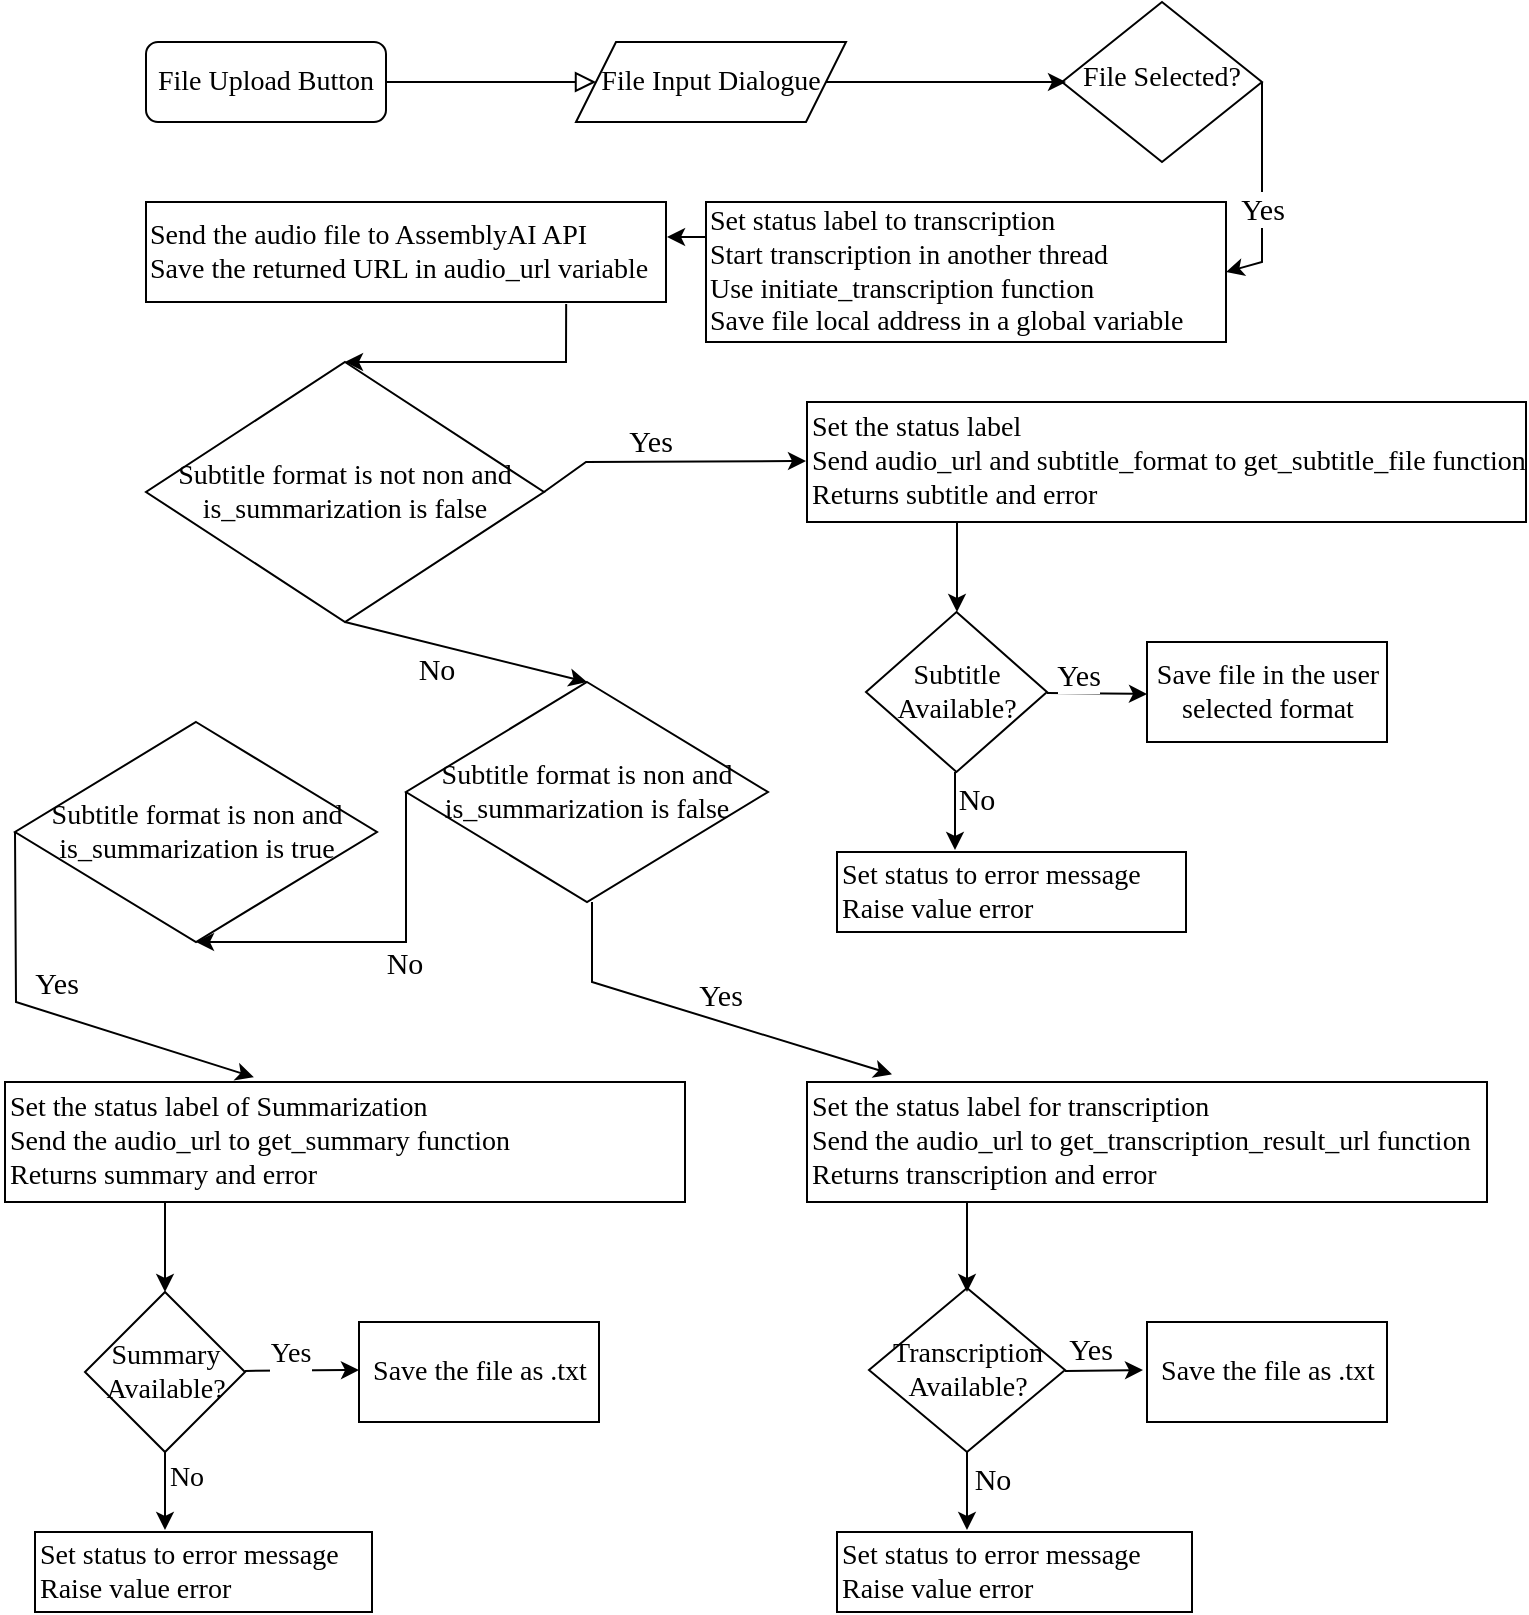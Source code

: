 <mxfile version="24.5.5" type="device">
  <diagram id="C5RBs43oDa-KdzZeNtuy" name="Page-1">
    <mxGraphModel dx="1323" dy="687" grid="1" gridSize="10" guides="1" tooltips="1" connect="1" arrows="1" fold="1" page="1" pageScale="1" pageWidth="827" pageHeight="1169" math="0" shadow="0">
      <root>
        <mxCell id="WIyWlLk6GJQsqaUBKTNV-0" />
        <mxCell id="WIyWlLk6GJQsqaUBKTNV-1" parent="WIyWlLk6GJQsqaUBKTNV-0" />
        <mxCell id="WIyWlLk6GJQsqaUBKTNV-2" value="" style="rounded=0;html=1;jettySize=auto;orthogonalLoop=1;fontSize=11;endArrow=block;endFill=0;endSize=8;strokeWidth=1;shadow=0;labelBackgroundColor=none;edgeStyle=orthogonalEdgeStyle;entryX=0;entryY=0.5;entryDx=0;entryDy=0;" parent="WIyWlLk6GJQsqaUBKTNV-1" source="WIyWlLk6GJQsqaUBKTNV-3" target="4xFAI8DQ6K7P5_XGN9i8-5" edge="1">
          <mxGeometry relative="1" as="geometry">
            <mxPoint x="297" y="100" as="targetPoint" />
          </mxGeometry>
        </mxCell>
        <mxCell id="WIyWlLk6GJQsqaUBKTNV-3" value="File Upload Button" style="rounded=1;whiteSpace=wrap;html=1;fontSize=14;glass=0;strokeWidth=1;shadow=0;fontFamily=Times New Roman;" parent="WIyWlLk6GJQsqaUBKTNV-1" vertex="1">
          <mxGeometry x="87" y="80" width="120" height="40" as="geometry" />
        </mxCell>
        <mxCell id="WIyWlLk6GJQsqaUBKTNV-6" value="File Selected?" style="rhombus;whiteSpace=wrap;html=1;shadow=0;fontFamily=Times New Roman;fontSize=14;align=center;strokeWidth=1;spacing=6;spacingTop=-4;" parent="WIyWlLk6GJQsqaUBKTNV-1" vertex="1">
          <mxGeometry x="545" y="60" width="100" height="80" as="geometry" />
        </mxCell>
        <mxCell id="4xFAI8DQ6K7P5_XGN9i8-3" value="" style="edgeStyle=none;orthogonalLoop=1;jettySize=auto;html=1;rounded=0;exitX=1;exitY=0.5;exitDx=0;exitDy=0;" edge="1" parent="WIyWlLk6GJQsqaUBKTNV-1" source="4xFAI8DQ6K7P5_XGN9i8-5">
          <mxGeometry width="80" relative="1" as="geometry">
            <mxPoint x="437" y="100" as="sourcePoint" />
            <mxPoint x="547" y="100" as="targetPoint" />
            <Array as="points" />
          </mxGeometry>
        </mxCell>
        <mxCell id="4xFAI8DQ6K7P5_XGN9i8-5" value="File Input Dialogue" style="shape=parallelogram;perimeter=parallelogramPerimeter;whiteSpace=wrap;html=1;fixedSize=1;fontFamily=Times New Roman;fontSize=14;" vertex="1" parent="WIyWlLk6GJQsqaUBKTNV-1">
          <mxGeometry x="302" y="80" width="135" height="40" as="geometry" />
        </mxCell>
        <mxCell id="4xFAI8DQ6K7P5_XGN9i8-6" value="Set status label to transcription&lt;div style=&quot;font-size: 14px;&quot;&gt;Start transcription in another thread&lt;/div&gt;&lt;div style=&quot;font-size: 14px;&quot;&gt;Use initiate_transcription function&lt;/div&gt;&lt;div style=&quot;font-size: 14px;&quot;&gt;Save file local address in a global variable&lt;/div&gt;" style="rounded=0;whiteSpace=wrap;html=1;align=left;spacingBottom=0;fontFamily=Times New Roman;fontSize=14;" vertex="1" parent="WIyWlLk6GJQsqaUBKTNV-1">
          <mxGeometry x="367" y="160" width="260" height="70" as="geometry" />
        </mxCell>
        <mxCell id="4xFAI8DQ6K7P5_XGN9i8-11" value="Send the audio file to AssemblyAI API&lt;div style=&quot;font-size: 14px;&quot;&gt;Save the returned URL in audio_url&amp;nbsp;variable&lt;/div&gt;" style="rounded=0;whiteSpace=wrap;html=1;align=left;fontFamily=Times New Roman;fontSize=14;" vertex="1" parent="WIyWlLk6GJQsqaUBKTNV-1">
          <mxGeometry x="87" y="160" width="260" height="50" as="geometry" />
        </mxCell>
        <mxCell id="4xFAI8DQ6K7P5_XGN9i8-13" value="&lt;font style=&quot;font-size: 14px;&quot;&gt;Subtitle format is not non and is_summarization is false&lt;/font&gt;" style="rhombus;whiteSpace=wrap;html=1;fontFamily=Times New Roman;fontSize=14;" vertex="1" parent="WIyWlLk6GJQsqaUBKTNV-1">
          <mxGeometry x="87" y="240" width="199" height="130" as="geometry" />
        </mxCell>
        <mxCell id="4xFAI8DQ6K7P5_XGN9i8-15" value="Set the status label&lt;div style=&quot;font-size: 14px;&quot;&gt;Send audio_url and subtitle_format to get_subtitle_file function&lt;/div&gt;&lt;div style=&quot;font-size: 14px;&quot;&gt;Returns subtitle and error&lt;/div&gt;" style="rounded=0;whiteSpace=wrap;html=1;align=left;fontFamily=Times New Roman;fontSize=14;" vertex="1" parent="WIyWlLk6GJQsqaUBKTNV-1">
          <mxGeometry x="417.5" y="260" width="359.5" height="60" as="geometry" />
        </mxCell>
        <mxCell id="4xFAI8DQ6K7P5_XGN9i8-17" value="" style="edgeStyle=none;orthogonalLoop=1;jettySize=auto;html=1;rounded=0;exitX=1;exitY=0.5;exitDx=0;exitDy=0;" edge="1" parent="WIyWlLk6GJQsqaUBKTNV-1" source="4xFAI8DQ6K7P5_XGN9i8-13">
          <mxGeometry width="80" relative="1" as="geometry">
            <mxPoint x="337" y="289.5" as="sourcePoint" />
            <mxPoint x="417" y="289.5" as="targetPoint" />
            <Array as="points">
              <mxPoint x="307" y="290" />
            </Array>
          </mxGeometry>
        </mxCell>
        <mxCell id="4xFAI8DQ6K7P5_XGN9i8-63" value="Yes" style="edgeLabel;html=1;align=center;verticalAlign=middle;resizable=0;points=[];fontFamily=Times New Roman;fontSize=15;" vertex="1" connectable="0" parent="4xFAI8DQ6K7P5_XGN9i8-17">
          <mxGeometry x="-0.145" y="-2" relative="1" as="geometry">
            <mxPoint y="-13" as="offset" />
          </mxGeometry>
        </mxCell>
        <mxCell id="4xFAI8DQ6K7P5_XGN9i8-20" value="Subtitle Available?" style="rhombus;whiteSpace=wrap;html=1;fontFamily=Times New Roman;fontSize=14;" vertex="1" parent="WIyWlLk6GJQsqaUBKTNV-1">
          <mxGeometry x="447" y="365" width="90.5" height="80" as="geometry" />
        </mxCell>
        <mxCell id="4xFAI8DQ6K7P5_XGN9i8-21" value="Save file in the user selected format" style="rounded=0;whiteSpace=wrap;html=1;fontFamily=Times New Roman;fontSize=14;" vertex="1" parent="WIyWlLk6GJQsqaUBKTNV-1">
          <mxGeometry x="587.5" y="380" width="120" height="50" as="geometry" />
        </mxCell>
        <mxCell id="4xFAI8DQ6K7P5_XGN9i8-22" value="Set status to error message&lt;div style=&quot;font-size: 14px;&quot;&gt;Raise value error&lt;/div&gt;" style="rounded=0;whiteSpace=wrap;html=1;align=left;fontFamily=Times New Roman;fontSize=14;" vertex="1" parent="WIyWlLk6GJQsqaUBKTNV-1">
          <mxGeometry x="432.5" y="485" width="174.5" height="40" as="geometry" />
        </mxCell>
        <mxCell id="4xFAI8DQ6K7P5_XGN9i8-23" value="" style="edgeStyle=none;orthogonalLoop=1;jettySize=auto;html=1;rounded=0;exitX=0.25;exitY=1;exitDx=0;exitDy=0;" edge="1" parent="WIyWlLk6GJQsqaUBKTNV-1">
          <mxGeometry width="80" relative="1" as="geometry">
            <mxPoint x="492.5" y="320" as="sourcePoint" />
            <mxPoint x="492.5" y="365" as="targetPoint" />
            <Array as="points" />
          </mxGeometry>
        </mxCell>
        <mxCell id="4xFAI8DQ6K7P5_XGN9i8-25" value="" style="edgeStyle=none;orthogonalLoop=1;jettySize=auto;html=1;rounded=0;" edge="1" parent="WIyWlLk6GJQsqaUBKTNV-1">
          <mxGeometry width="80" relative="1" as="geometry">
            <mxPoint x="537.5" y="405.5" as="sourcePoint" />
            <mxPoint x="587.5" y="406" as="targetPoint" />
            <Array as="points" />
          </mxGeometry>
        </mxCell>
        <mxCell id="4xFAI8DQ6K7P5_XGN9i8-27" value="Yes" style="edgeLabel;html=1;align=center;verticalAlign=middle;resizable=0;points=[];fontSize=15;fontFamily=Times New Roman;" vertex="1" connectable="0" parent="4xFAI8DQ6K7P5_XGN9i8-25">
          <mxGeometry x="-0.373" y="-1" relative="1" as="geometry">
            <mxPoint y="-11" as="offset" />
          </mxGeometry>
        </mxCell>
        <mxCell id="4xFAI8DQ6K7P5_XGN9i8-26" value="" style="edgeStyle=none;orthogonalLoop=1;jettySize=auto;html=1;rounded=0;" edge="1" parent="WIyWlLk6GJQsqaUBKTNV-1">
          <mxGeometry width="80" relative="1" as="geometry">
            <mxPoint x="491.5" y="445" as="sourcePoint" />
            <mxPoint x="491.5" y="484" as="targetPoint" />
            <Array as="points" />
          </mxGeometry>
        </mxCell>
        <mxCell id="4xFAI8DQ6K7P5_XGN9i8-30" value="No" style="edgeLabel;html=1;align=center;verticalAlign=middle;resizable=0;points=[];fontFamily=Times New Roman;fontSize=15;" vertex="1" connectable="0" parent="4xFAI8DQ6K7P5_XGN9i8-26">
          <mxGeometry x="-0.363" relative="1" as="geometry">
            <mxPoint x="10" as="offset" />
          </mxGeometry>
        </mxCell>
        <mxCell id="4xFAI8DQ6K7P5_XGN9i8-31" value="Set the status label for transcription&lt;div style=&quot;font-size: 14px;&quot;&gt;Send the audio_url to get_transcription_result_url function&lt;/div&gt;&lt;div style=&quot;font-size: 14px;&quot;&gt;Returns transcription and error&lt;/div&gt;" style="rounded=0;whiteSpace=wrap;html=1;align=left;fontFamily=Times New Roman;fontSize=14;" vertex="1" parent="WIyWlLk6GJQsqaUBKTNV-1">
          <mxGeometry x="417.5" y="600" width="340" height="60" as="geometry" />
        </mxCell>
        <mxCell id="4xFAI8DQ6K7P5_XGN9i8-32" value="Transcription Available?" style="rhombus;whiteSpace=wrap;html=1;fontFamily=Times New Roman;fontSize=14;" vertex="1" parent="WIyWlLk6GJQsqaUBKTNV-1">
          <mxGeometry x="448.5" y="703" width="98" height="82" as="geometry" />
        </mxCell>
        <mxCell id="4xFAI8DQ6K7P5_XGN9i8-33" value="Save the file as .txt" style="rounded=0;whiteSpace=wrap;html=1;fontFamily=Times New Roman;fontSize=14;" vertex="1" parent="WIyWlLk6GJQsqaUBKTNV-1">
          <mxGeometry x="587.5" y="720" width="120" height="50" as="geometry" />
        </mxCell>
        <mxCell id="4xFAI8DQ6K7P5_XGN9i8-34" value="Set status to error message&lt;div style=&quot;font-size: 14px;&quot;&gt;Raise value error&lt;/div&gt;" style="rounded=0;whiteSpace=wrap;html=1;align=left;fontFamily=Times New Roman;fontSize=14;" vertex="1" parent="WIyWlLk6GJQsqaUBKTNV-1">
          <mxGeometry x="432.5" y="825" width="177.5" height="40" as="geometry" />
        </mxCell>
        <mxCell id="4xFAI8DQ6K7P5_XGN9i8-35" value="" style="edgeStyle=none;orthogonalLoop=1;jettySize=auto;html=1;rounded=0;exitX=0.25;exitY=1;exitDx=0;exitDy=0;" edge="1" parent="WIyWlLk6GJQsqaUBKTNV-1">
          <mxGeometry width="80" relative="1" as="geometry">
            <mxPoint x="497.5" y="660" as="sourcePoint" />
            <mxPoint x="497.5" y="705" as="targetPoint" />
            <Array as="points" />
          </mxGeometry>
        </mxCell>
        <mxCell id="4xFAI8DQ6K7P5_XGN9i8-36" value="" style="edgeStyle=none;orthogonalLoop=1;jettySize=auto;html=1;rounded=0;" edge="1" parent="WIyWlLk6GJQsqaUBKTNV-1">
          <mxGeometry width="80" relative="1" as="geometry">
            <mxPoint x="497.5" y="785" as="sourcePoint" />
            <mxPoint x="497.5" y="824" as="targetPoint" />
            <Array as="points" />
          </mxGeometry>
        </mxCell>
        <mxCell id="4xFAI8DQ6K7P5_XGN9i8-37" value="No" style="edgeLabel;html=1;align=center;verticalAlign=middle;resizable=0;points=[];fontFamily=Times New Roman;fontSize=15;" vertex="1" connectable="0" parent="4xFAI8DQ6K7P5_XGN9i8-36">
          <mxGeometry x="-0.363" relative="1" as="geometry">
            <mxPoint x="12" as="offset" />
          </mxGeometry>
        </mxCell>
        <mxCell id="4xFAI8DQ6K7P5_XGN9i8-38" value="Set the status label of Summarization&lt;div style=&quot;font-size: 14px;&quot;&gt;Send the audio_url to get_summary function&lt;/div&gt;&lt;div style=&quot;font-size: 14px;&quot;&gt;Returns summary and error&lt;/div&gt;" style="rounded=0;whiteSpace=wrap;html=1;align=left;fontFamily=Times New Roman;fontSize=14;" vertex="1" parent="WIyWlLk6GJQsqaUBKTNV-1">
          <mxGeometry x="16.5" y="600" width="340" height="60" as="geometry" />
        </mxCell>
        <mxCell id="4xFAI8DQ6K7P5_XGN9i8-39" value="Summary Available?" style="rhombus;whiteSpace=wrap;html=1;fontFamily=Times New Roman;fontSize=14;" vertex="1" parent="WIyWlLk6GJQsqaUBKTNV-1">
          <mxGeometry x="56.5" y="705" width="80" height="80" as="geometry" />
        </mxCell>
        <mxCell id="4xFAI8DQ6K7P5_XGN9i8-40" value="Save the file as .txt" style="rounded=0;whiteSpace=wrap;html=1;fontFamily=Times New Roman;fontSize=14;" vertex="1" parent="WIyWlLk6GJQsqaUBKTNV-1">
          <mxGeometry x="193.5" y="720" width="120" height="50" as="geometry" />
        </mxCell>
        <mxCell id="4xFAI8DQ6K7P5_XGN9i8-41" value="Set status to error message&lt;div style=&quot;font-size: 14px;&quot;&gt;Raise value error&lt;/div&gt;" style="rounded=0;whiteSpace=wrap;html=1;align=left;fontFamily=Times New Roman;fontSize=14;" vertex="1" parent="WIyWlLk6GJQsqaUBKTNV-1">
          <mxGeometry x="31.5" y="825" width="168.5" height="40" as="geometry" />
        </mxCell>
        <mxCell id="4xFAI8DQ6K7P5_XGN9i8-42" value="" style="edgeStyle=none;orthogonalLoop=1;jettySize=auto;html=1;rounded=0;exitX=0.25;exitY=1;exitDx=0;exitDy=0;" edge="1" parent="WIyWlLk6GJQsqaUBKTNV-1">
          <mxGeometry width="80" relative="1" as="geometry">
            <mxPoint x="96.5" y="660" as="sourcePoint" />
            <mxPoint x="96.5" y="705" as="targetPoint" />
            <Array as="points" />
          </mxGeometry>
        </mxCell>
        <mxCell id="4xFAI8DQ6K7P5_XGN9i8-43" value="" style="edgeStyle=none;orthogonalLoop=1;jettySize=auto;html=1;rounded=0;" edge="1" parent="WIyWlLk6GJQsqaUBKTNV-1">
          <mxGeometry width="80" relative="1" as="geometry">
            <mxPoint x="96.5" y="785" as="sourcePoint" />
            <mxPoint x="96.5" y="824" as="targetPoint" />
            <Array as="points" />
          </mxGeometry>
        </mxCell>
        <mxCell id="4xFAI8DQ6K7P5_XGN9i8-44" value="No" style="edgeLabel;html=1;align=center;verticalAlign=middle;resizable=0;points=[];fontFamily=Times New Roman;fontSize=14;" vertex="1" connectable="0" parent="4xFAI8DQ6K7P5_XGN9i8-43">
          <mxGeometry x="-0.363" relative="1" as="geometry">
            <mxPoint x="10" as="offset" />
          </mxGeometry>
        </mxCell>
        <mxCell id="4xFAI8DQ6K7P5_XGN9i8-45" value="&lt;font style=&quot;font-size: 14px;&quot;&gt;Subtitle format is non and is_summarization is false&lt;/font&gt;" style="rhombus;whiteSpace=wrap;html=1;fontFamily=Times New Roman;fontSize=14;" vertex="1" parent="WIyWlLk6GJQsqaUBKTNV-1">
          <mxGeometry x="217" y="400" width="181" height="110" as="geometry" />
        </mxCell>
        <mxCell id="4xFAI8DQ6K7P5_XGN9i8-46" value="&lt;font style=&quot;font-size: 14px;&quot;&gt;Subtitle format is non and is_summarization is true&lt;/font&gt;" style="rhombus;whiteSpace=wrap;html=1;fontFamily=Times New Roman;fontSize=14;" vertex="1" parent="WIyWlLk6GJQsqaUBKTNV-1">
          <mxGeometry x="21.5" y="420" width="181" height="110" as="geometry" />
        </mxCell>
        <mxCell id="4xFAI8DQ6K7P5_XGN9i8-47" value="" style="edgeStyle=none;orthogonalLoop=1;jettySize=auto;html=1;rounded=0;exitX=0.5;exitY=1;exitDx=0;exitDy=0;entryX=0.5;entryY=0;entryDx=0;entryDy=0;" edge="1" parent="WIyWlLk6GJQsqaUBKTNV-1" source="4xFAI8DQ6K7P5_XGN9i8-13" target="4xFAI8DQ6K7P5_XGN9i8-45">
          <mxGeometry width="80" relative="1" as="geometry">
            <mxPoint x="227" y="491" as="sourcePoint" />
            <mxPoint x="307" y="491" as="targetPoint" />
            <Array as="points" />
          </mxGeometry>
        </mxCell>
        <mxCell id="4xFAI8DQ6K7P5_XGN9i8-48" value="No" style="edgeLabel;html=1;align=center;verticalAlign=middle;resizable=0;points=[];fontFamily=Times New Roman;fontSize=15;" vertex="1" connectable="0" parent="4xFAI8DQ6K7P5_XGN9i8-47">
          <mxGeometry x="-0.041" y="-3" relative="1" as="geometry">
            <mxPoint x="-12" y="5" as="offset" />
          </mxGeometry>
        </mxCell>
        <mxCell id="4xFAI8DQ6K7P5_XGN9i8-49" value="" style="edgeStyle=none;orthogonalLoop=1;jettySize=auto;html=1;rounded=0;entryX=0.125;entryY=-0.064;entryDx=0;entryDy=0;entryPerimeter=0;" edge="1" parent="WIyWlLk6GJQsqaUBKTNV-1" target="4xFAI8DQ6K7P5_XGN9i8-31">
          <mxGeometry width="80" relative="1" as="geometry">
            <mxPoint x="310" y="510" as="sourcePoint" />
            <mxPoint x="315" y="561" as="targetPoint" />
            <Array as="points">
              <mxPoint x="310" y="550" />
            </Array>
          </mxGeometry>
        </mxCell>
        <mxCell id="4xFAI8DQ6K7P5_XGN9i8-50" value="Yes" style="edgeLabel;html=1;align=center;verticalAlign=middle;resizable=0;points=[];fontFamily=Times New Roman;fontSize=15;" vertex="1" connectable="0" parent="4xFAI8DQ6K7P5_XGN9i8-49">
          <mxGeometry x="-0.006" relative="1" as="geometry">
            <mxPoint x="8" y="-11" as="offset" />
          </mxGeometry>
        </mxCell>
        <mxCell id="4xFAI8DQ6K7P5_XGN9i8-51" value="" style="edgeStyle=none;orthogonalLoop=1;jettySize=auto;html=1;rounded=0;" edge="1" parent="WIyWlLk6GJQsqaUBKTNV-1">
          <mxGeometry width="80" relative="1" as="geometry">
            <mxPoint x="546.5" y="744.44" as="sourcePoint" />
            <mxPoint x="585.5" y="744" as="targetPoint" />
            <Array as="points" />
          </mxGeometry>
        </mxCell>
        <mxCell id="4xFAI8DQ6K7P5_XGN9i8-52" value="Yes" style="edgeLabel;html=1;align=center;verticalAlign=middle;resizable=0;points=[];fontFamily=Times New Roman;fontSize=15;" vertex="1" connectable="0" parent="4xFAI8DQ6K7P5_XGN9i8-51">
          <mxGeometry x="-0.371" y="3" relative="1" as="geometry">
            <mxPoint y="-9" as="offset" />
          </mxGeometry>
        </mxCell>
        <mxCell id="4xFAI8DQ6K7P5_XGN9i8-53" value="" style="edgeStyle=none;orthogonalLoop=1;jettySize=auto;html=1;rounded=0;exitX=0;exitY=0.5;exitDx=0;exitDy=0;entryX=0.5;entryY=1;entryDx=0;entryDy=0;" edge="1" parent="WIyWlLk6GJQsqaUBKTNV-1" source="4xFAI8DQ6K7P5_XGN9i8-45" target="4xFAI8DQ6K7P5_XGN9i8-46">
          <mxGeometry width="80" relative="1" as="geometry">
            <mxPoint x="334" y="691.44" as="sourcePoint" />
            <mxPoint x="414" y="691.44" as="targetPoint" />
            <Array as="points">
              <mxPoint x="217" y="530" />
            </Array>
          </mxGeometry>
        </mxCell>
        <mxCell id="4xFAI8DQ6K7P5_XGN9i8-54" value="No" style="edgeLabel;html=1;align=center;verticalAlign=middle;resizable=0;points=[];fontFamily=Times New Roman;fontSize=15;" vertex="1" connectable="0" parent="4xFAI8DQ6K7P5_XGN9i8-53">
          <mxGeometry x="0.02" y="1" relative="1" as="geometry">
            <mxPoint x="16" y="9" as="offset" />
          </mxGeometry>
        </mxCell>
        <mxCell id="4xFAI8DQ6K7P5_XGN9i8-57" value="" style="edgeStyle=none;orthogonalLoop=1;jettySize=auto;html=1;rounded=0;" edge="1" parent="WIyWlLk6GJQsqaUBKTNV-1">
          <mxGeometry width="80" relative="1" as="geometry">
            <mxPoint x="136.5" y="744.44" as="sourcePoint" />
            <mxPoint x="193.5" y="744" as="targetPoint" />
            <Array as="points" />
          </mxGeometry>
        </mxCell>
        <mxCell id="4xFAI8DQ6K7P5_XGN9i8-58" value="Yes" style="edgeLabel;html=1;align=center;verticalAlign=middle;resizable=0;points=[];fontFamily=Times New Roman;fontSize=14;" vertex="1" connectable="0" parent="4xFAI8DQ6K7P5_XGN9i8-57">
          <mxGeometry x="-0.213" y="-2" relative="1" as="geometry">
            <mxPoint y="-11" as="offset" />
          </mxGeometry>
        </mxCell>
        <mxCell id="4xFAI8DQ6K7P5_XGN9i8-59" value="" style="edgeStyle=none;orthogonalLoop=1;jettySize=auto;html=1;rounded=0;exitX=1;exitY=0.5;exitDx=0;exitDy=0;entryX=1;entryY=0.5;entryDx=0;entryDy=0;" edge="1" parent="WIyWlLk6GJQsqaUBKTNV-1" source="WIyWlLk6GJQsqaUBKTNV-6" target="4xFAI8DQ6K7P5_XGN9i8-6">
          <mxGeometry width="80" relative="1" as="geometry">
            <mxPoint x="497" y="180" as="sourcePoint" />
            <mxPoint x="577" y="180" as="targetPoint" />
            <Array as="points">
              <mxPoint x="645" y="190" />
            </Array>
          </mxGeometry>
        </mxCell>
        <mxCell id="4xFAI8DQ6K7P5_XGN9i8-60" value="Yes" style="edgeLabel;html=1;align=center;verticalAlign=middle;resizable=0;points=[];fontSize=15;fontFamily=Times New Roman;" vertex="1" connectable="0" parent="4xFAI8DQ6K7P5_XGN9i8-59">
          <mxGeometry x="-0.056" relative="1" as="geometry">
            <mxPoint y="11" as="offset" />
          </mxGeometry>
        </mxCell>
        <mxCell id="4xFAI8DQ6K7P5_XGN9i8-61" value="" style="edgeStyle=none;orthogonalLoop=1;jettySize=auto;html=1;rounded=0;exitX=0;exitY=0.25;exitDx=0;exitDy=0;entryX=1.002;entryY=0.35;entryDx=0;entryDy=0;entryPerimeter=0;" edge="1" parent="WIyWlLk6GJQsqaUBKTNV-1" source="4xFAI8DQ6K7P5_XGN9i8-6" target="4xFAI8DQ6K7P5_XGN9i8-11">
          <mxGeometry width="80" relative="1" as="geometry">
            <mxPoint x="317" y="240" as="sourcePoint" />
            <mxPoint x="397" y="240" as="targetPoint" />
            <Array as="points" />
          </mxGeometry>
        </mxCell>
        <mxCell id="4xFAI8DQ6K7P5_XGN9i8-62" value="" style="edgeStyle=none;orthogonalLoop=1;jettySize=auto;html=1;rounded=0;exitX=0.808;exitY=1.021;exitDx=0;exitDy=0;exitPerimeter=0;entryX=0.5;entryY=0;entryDx=0;entryDy=0;" edge="1" parent="WIyWlLk6GJQsqaUBKTNV-1" source="4xFAI8DQ6K7P5_XGN9i8-11" target="4xFAI8DQ6K7P5_XGN9i8-13">
          <mxGeometry width="80" relative="1" as="geometry">
            <mxPoint x="247.5" y="230" as="sourcePoint" />
            <mxPoint x="327.5" y="230" as="targetPoint" />
            <Array as="points">
              <mxPoint x="297" y="240" />
            </Array>
          </mxGeometry>
        </mxCell>
        <mxCell id="4xFAI8DQ6K7P5_XGN9i8-64" value="" style="edgeStyle=none;orthogonalLoop=1;jettySize=auto;html=1;rounded=0;exitX=0;exitY=0.5;exitDx=0;exitDy=0;entryX=0.366;entryY=-0.04;entryDx=0;entryDy=0;entryPerimeter=0;fontFamily=Times New Roman;" edge="1" parent="WIyWlLk6GJQsqaUBKTNV-1" source="4xFAI8DQ6K7P5_XGN9i8-46" target="4xFAI8DQ6K7P5_XGN9i8-38">
          <mxGeometry width="80" relative="1" as="geometry">
            <mxPoint x="60" y="570" as="sourcePoint" />
            <mxPoint x="140" y="570" as="targetPoint" />
            <Array as="points">
              <mxPoint x="22" y="560" />
            </Array>
          </mxGeometry>
        </mxCell>
        <mxCell id="4xFAI8DQ6K7P5_XGN9i8-65" value="Yes" style="edgeLabel;html=1;align=center;verticalAlign=middle;resizable=0;points=[];fontFamily=Times New Roman;fontSize=15;" vertex="1" connectable="0" parent="4xFAI8DQ6K7P5_XGN9i8-64">
          <mxGeometry x="0.004" y="1" relative="1" as="geometry">
            <mxPoint y="-15" as="offset" />
          </mxGeometry>
        </mxCell>
      </root>
    </mxGraphModel>
  </diagram>
</mxfile>
